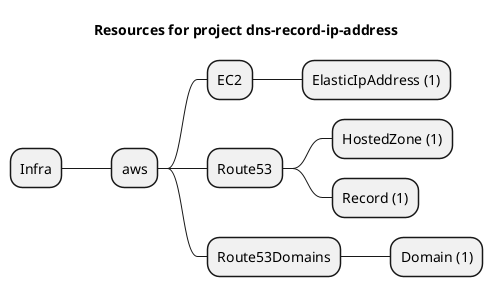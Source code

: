 @startmindmap
title Resources for project dns-record-ip-address
skinparam monochrome true
+ Infra
++ aws
+++ EC2
++++ ElasticIpAddress (1)
+++ Route53
++++ HostedZone (1)
++++ Record (1)
+++ Route53Domains
++++ Domain (1)
@endmindmap